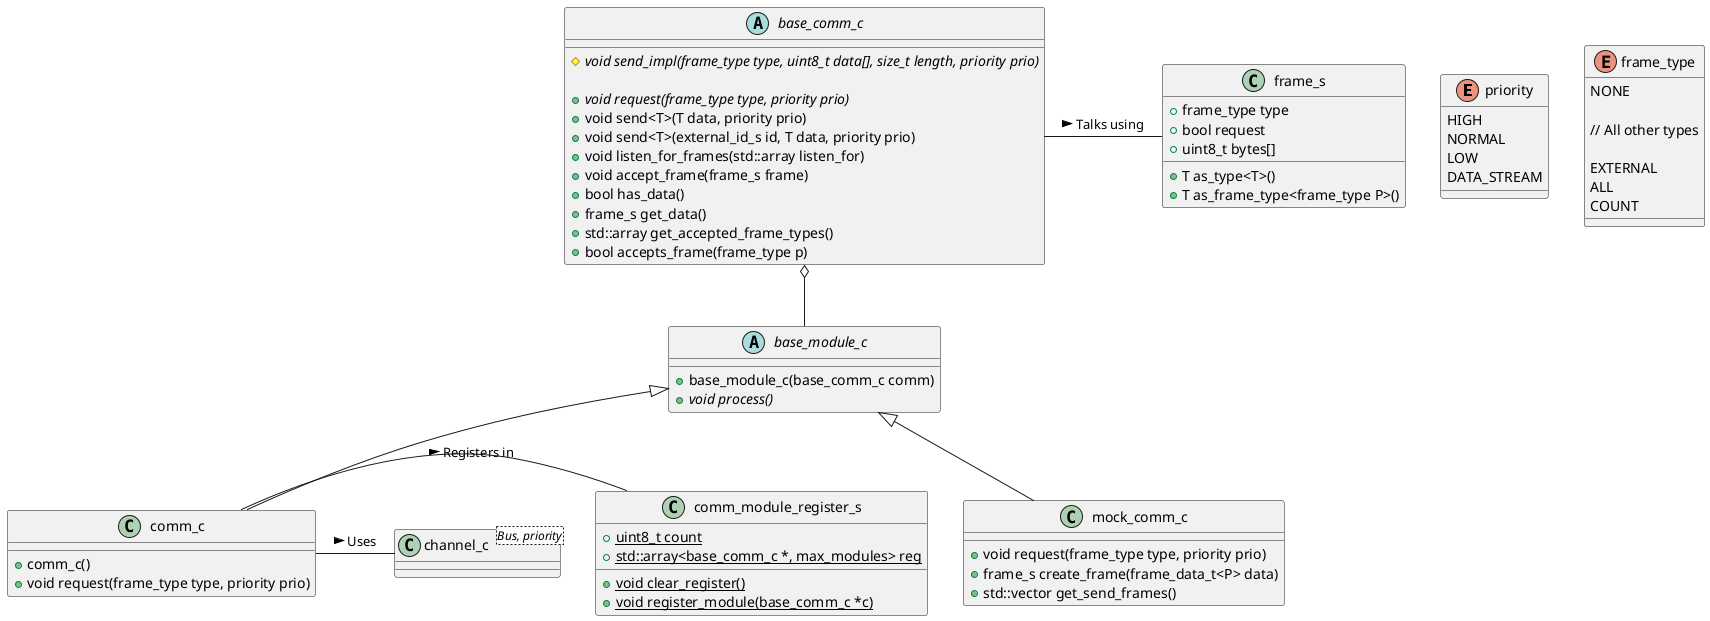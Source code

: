@startuml
enum priority {
    HIGH
    NORMAL
    LOW
    DATA_STREAM
}

enum frame_type {
    NONE

    // All other types

    EXTERNAL
    ALL
    COUNT
}

class channel_c<Bus, priority> {

}

class comm_module_register_s {
    +{static} uint8_t count
    +{static} std::array<base_comm_c *, max_modules> reg

    +{static} void clear_register()
    +{static} void register_module(base_comm_c *c)
}

class frame_s {
    +frame_type type
    +bool request
    +uint8_t bytes[]

    +T as_type<T>()
    +T as_frame_type<frame_type P>()
}

abstract class base_comm_c {
    #{abstract} void send_impl(frame_type type, uint8_t data[], size_t length, priority prio)

    +{abstract} void request(frame_type type, priority prio)
    +void send<T>(T data, priority prio)
    +void send<T>(external_id_s id, T data, priority prio)
    +void listen_for_frames(std::array listen_for)
    +void accept_frame(frame_s frame)
    +bool has_data()
    +frame_s get_data()
    +std::array get_accepted_frame_types()
    +bool accepts_frame(frame_type p)
}

abstract class base_module_c {
    +base_module_c(base_comm_c comm)
    +{abstract} void process()
}

class comm_c {
    +comm_c()
    +void request(frame_type type, priority prio)
}

class mock_comm_c {
    +void request(frame_type type, priority prio)
    +frame_s create_frame(frame_data_t<P> data)
    +std::vector get_send_frames()
}

comm_c - comm_module_register_s : Registers in >
comm_c - channel_c: Uses >
base_comm_c - frame_s : Talks using >

base_comm_c o-- base_module_c
base_module_c ^-- comm_c
base_module_c ^-- mock_comm_c

@enduml
